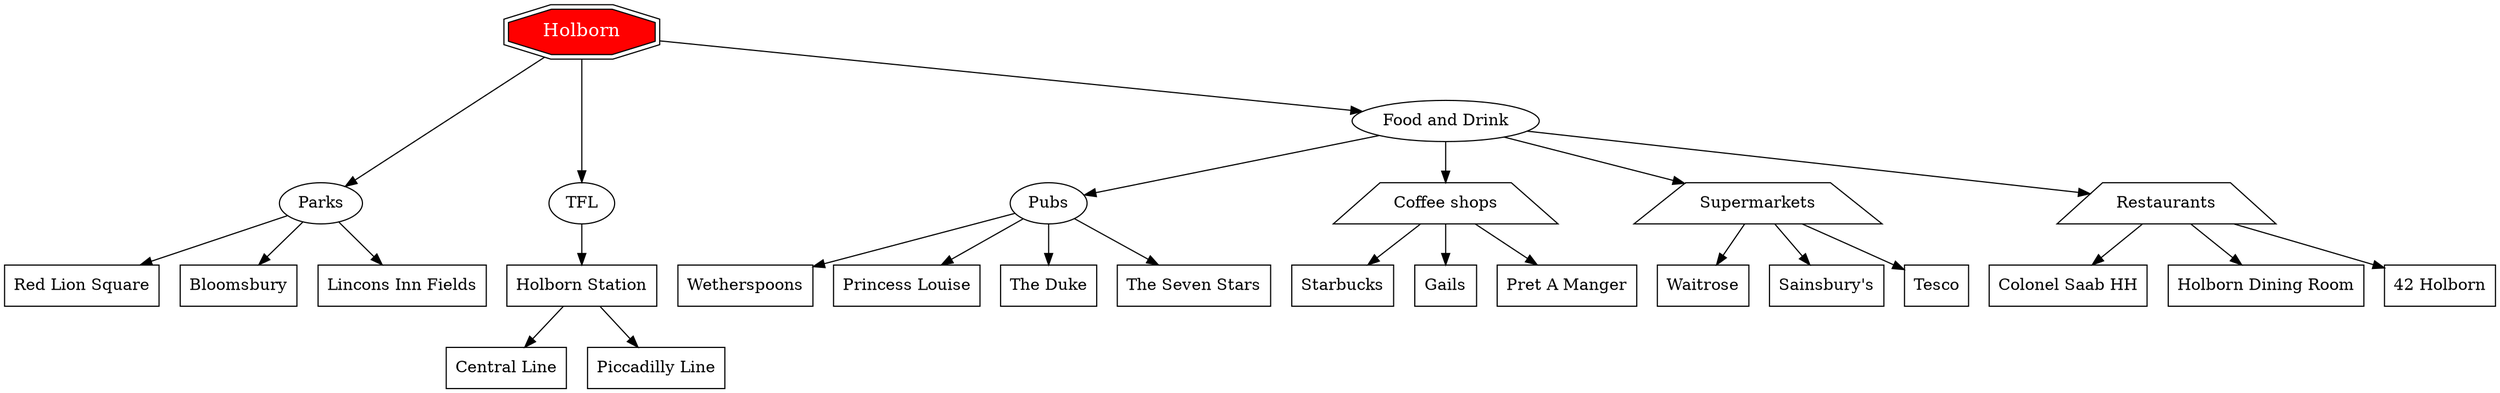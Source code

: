 digraph Places {
// STEP 1: Set direction
rankdir=TB;
// STEP 2: Force main place to top
{ rank=source; "Main Place Name"; }
// STEP 3: Define the main place
"Main Place Name" [
label="Holborn"
shape=doubleoctagon
style=filled
fillcolor="#ff0000"
fontcolor="#FFFFFF"
fontsize=16
]
// STEP 4: Define categories (same level)
{ rank=same; Parks; Pubs; TFL;}
Parks[label="Parks", shape=oval]
Pubs [label="Pubs", shape=oval]
TFL [label="TFL", shape=oval]

// STEP 5: Define specific places (they auto-arrange below)
{ rank=same; Category1; Category2; Category3; }
Category1 [label="Coffee shops", shape=trapezium]

Category2 [label="Supermarkets", shape=trapezium]
Category3 [label="Restaurants", shape=trapezium]
// STEP 5: Define specific places (they auto-arrange below)
Starbucks [label="Starbucks", shape=rectangle]
Gails [label="Gails", shape=rectangle]
PretAManger [label="Pret A Manger", shape=rectangle]
Waitrose [label="Waitrose", shape=rectangle]
Sainsburys [label="Sainsbury's", shape=rectangle]
Tesco [label="Tesco", shape=rectangle]
ColonelSaabHH [label="Colonel Saab HH", shape=rectangle]
HolbornDiningRoom [label="Holborn Dining Room", shape=rectangle]
FTHolborn [label="42 Holborn", shape=rectangle]
RedLionSquare[label="Red Lion Square", shape=rectangle]
Wetherspons[label="Wetherspoons", shape=rectangle]
Bloomsbury[label="Bloomsbury", shape=rectangle]
LinconsInnFields[label="Lincons Inn Fields", shape=rectangle]
PrincessLouise[label="Princess Louise", shape=rectangle]
TheDuke[label="The Duke", shape=rectangle]
TheSevenStars[label="The Seven Stars", shape=rectangle]
HolbornStation[label="Holborn Station", shape=rectangle]
CentralLine[label="Central Line", shape=rectangle]
PiccadillyLine[label="Piccadilly Line", shape=rectangle]

// STEP 6: Create connections (top to bottom)
"Main Place Name" -> Parks
"Food and Drink" -> Pubs
"Main Place Name" -> TFL 
Parks -> RedLionSquare
Pubs -> Wetherspons
Parks -> Bloomsbury
Parks -> LinconsInnFields
Pubs -> PrincessLouise
Pubs -> TheDuke
Pubs -> TheSevenStars
TFL -> HolbornStation 
HolbornStation -> CentralLine
HolbornStation -> PiccadillyLine
"Food and Drink" -> Category1
"Food and Drink" -> Category2
"Food and Drink" -> Category3
"Main Place Name" -> "Food and Drink"
Category1 -> Starbucks
Category1 -> Gails
Category1 -> PretAManger
Category2 -> Waitrose
Category2 -> Sainsburys
Category2 -> Tesco
Category3 -> ColonelSaabHH
Category3 -> HolbornDiningRoom
Category3 -> FTHolborn
}


